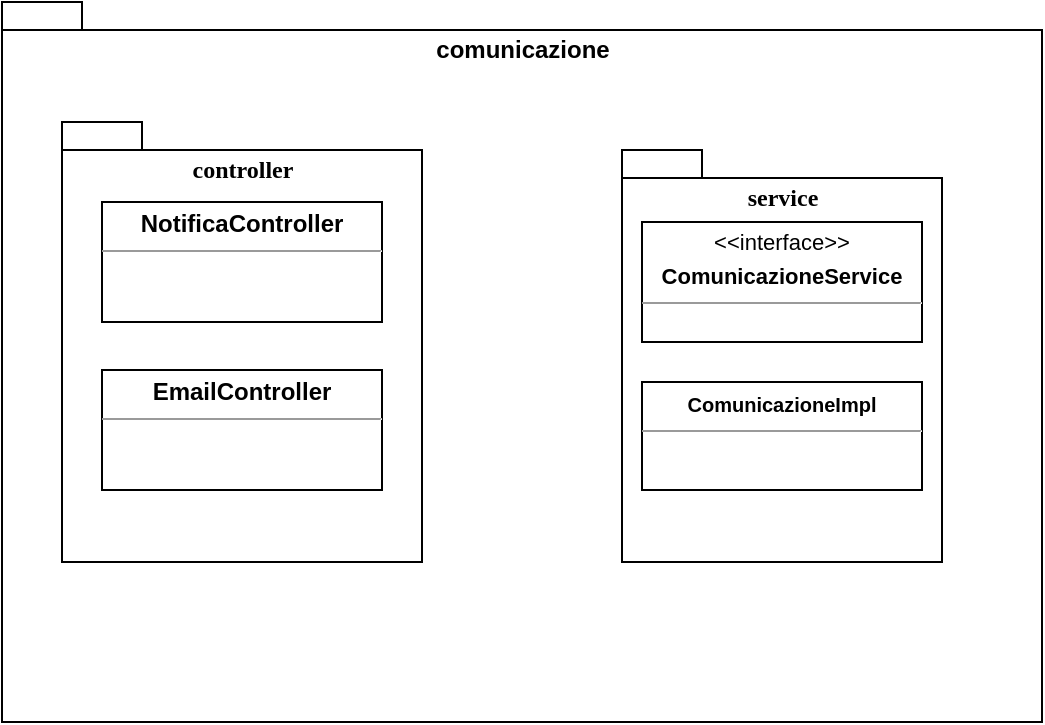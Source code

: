 <mxfile version="20.7.4" type="device"><diagram id="zWGUZNx1Qt6C54gArllF" name="Pagina-1"><mxGraphModel dx="637" dy="333" grid="1" gridSize="10" guides="1" tooltips="1" connect="1" arrows="1" fold="1" page="1" pageScale="1" pageWidth="583" pageHeight="827" math="0" shadow="0"><root><mxCell id="0"/><mxCell id="1" parent="0"/><mxCell id="jzSfWSF5DtqP3ANFDLZ6-1" value="comunicazione" style="shape=folder;fontStyle=1;spacingTop=10;tabWidth=40;tabHeight=14;tabPosition=left;html=1;verticalAlign=top;" parent="1" vertex="1"><mxGeometry x="10" y="200" width="520" height="360" as="geometry"/></mxCell><mxCell id="jzSfWSF5DtqP3ANFDLZ6-7" value="service" style="shape=folder;fontStyle=1;spacingTop=10;tabWidth=40;tabHeight=14;tabPosition=left;html=1;fontFamily=Verdana;verticalAlign=top;" parent="1" vertex="1"><mxGeometry x="320" y="274" width="160" height="206" as="geometry"/></mxCell><mxCell id="jzSfWSF5DtqP3ANFDLZ6-9" value="controller" style="shape=folder;fontStyle=1;spacingTop=10;tabWidth=40;tabHeight=14;tabPosition=left;html=1;fontFamily=Verdana;verticalAlign=top;" parent="1" vertex="1"><mxGeometry x="40" y="260" width="180" height="220" as="geometry"/></mxCell><mxCell id="zcgGm38N0LQ4QzmZAYaI-6" value="&lt;p style=&quot;margin:0px;margin-top:4px;text-align:center;&quot;&gt;&lt;b&gt;NotificaController&lt;/b&gt;&lt;/p&gt;&lt;hr size=&quot;1&quot;&gt;&lt;div style=&quot;height:2px;&quot;&gt;&lt;/div&gt;" style="verticalAlign=top;align=left;overflow=fill;fontSize=12;fontFamily=Helvetica;html=1;" parent="1" vertex="1"><mxGeometry x="60" y="300" width="140" height="60" as="geometry"/></mxCell><mxCell id="zcgGm38N0LQ4QzmZAYaI-7" value="&lt;p style=&quot;margin:0px;margin-top:4px;text-align:center;&quot;&gt;&lt;b&gt;EmailController&lt;/b&gt;&lt;/p&gt;&lt;hr size=&quot;1&quot;&gt;&lt;div style=&quot;height:2px;&quot;&gt;&lt;/div&gt;" style="verticalAlign=top;align=left;overflow=fill;fontSize=12;fontFamily=Helvetica;html=1;" parent="1" vertex="1"><mxGeometry x="60" y="384" width="140" height="60" as="geometry"/></mxCell><mxCell id="zcgGm38N0LQ4QzmZAYaI-8" value="&lt;p style=&quot;margin: 4px 0px 0px; text-align: center; font-size: 11px;&quot;&gt;&amp;lt;&amp;lt;interface&amp;gt;&amp;gt;&lt;/p&gt;&lt;p style=&quot;margin: 4px 0px 0px; text-align: center; font-size: 11px;&quot;&gt;&lt;b style=&quot;&quot;&gt;&lt;font style=&quot;font-size: 11px;&quot;&gt;ComunicazioneService&lt;/font&gt;&lt;/b&gt;&lt;/p&gt;&lt;hr size=&quot;1&quot;&gt;&lt;div style=&quot;height:2px;&quot;&gt;&lt;/div&gt;" style="verticalAlign=top;align=left;overflow=fill;fontSize=12;fontFamily=Helvetica;html=1;" parent="1" vertex="1"><mxGeometry x="330" y="310" width="140" height="60" as="geometry"/></mxCell><mxCell id="zcgGm38N0LQ4QzmZAYaI-9" value="&lt;p style=&quot;margin:0px;margin-top:4px;text-align:center;&quot;&gt;&lt;b&gt;&lt;font style=&quot;font-size: 10px;&quot;&gt;ComunicazioneImpl&lt;/font&gt;&lt;/b&gt;&lt;/p&gt;&lt;hr size=&quot;1&quot;&gt;&lt;div style=&quot;height:2px;&quot;&gt;&lt;/div&gt;" style="verticalAlign=top;align=left;overflow=fill;fontSize=12;fontFamily=Helvetica;html=1;" parent="1" vertex="1"><mxGeometry x="330" y="390" width="140" height="54" as="geometry"/></mxCell></root></mxGraphModel></diagram></mxfile>
